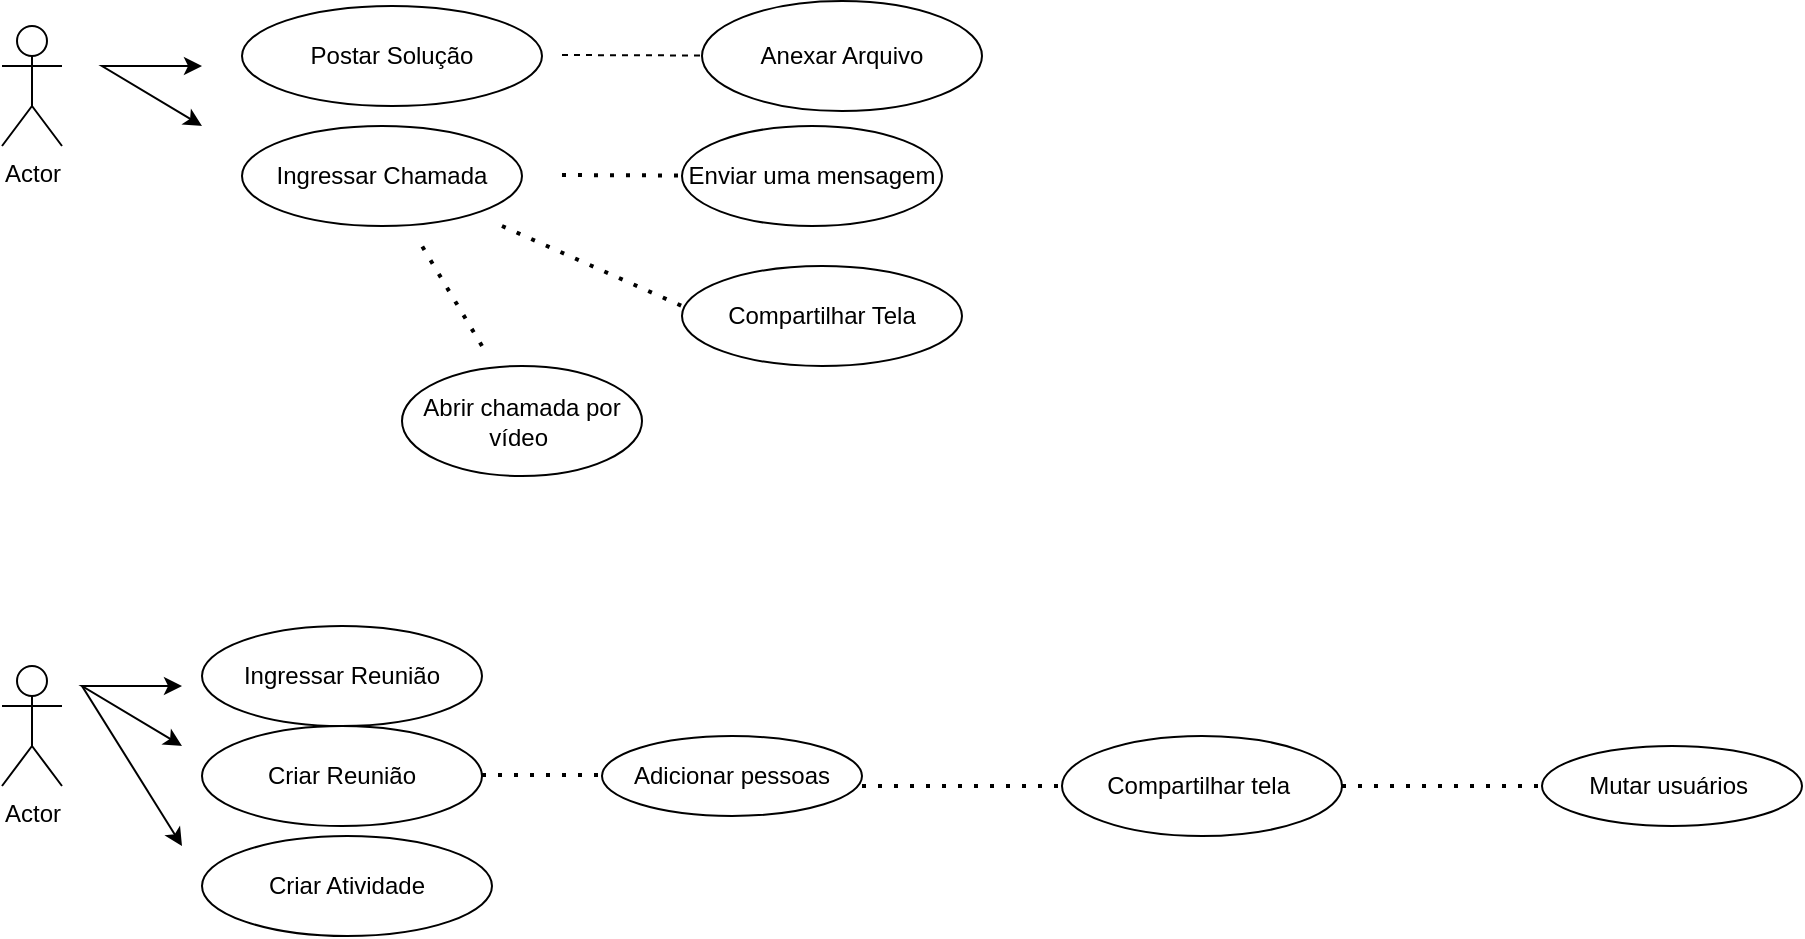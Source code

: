 <mxfile version="16.6.6" type="github">
  <diagram id="ev-IS49E887KY65rZzUE" name="Page-1">
    <mxGraphModel dx="1038" dy="547" grid="1" gridSize="10" guides="1" tooltips="1" connect="1" arrows="1" fold="1" page="1" pageScale="1" pageWidth="827" pageHeight="1169" math="0" shadow="0">
      <root>
        <mxCell id="0" />
        <mxCell id="1" parent="0" />
        <mxCell id="PeXdqCj9iYfmpQTanv59-1" value="Actor" style="shape=umlActor;verticalLabelPosition=bottom;verticalAlign=top;html=1;outlineConnect=0;" vertex="1" parent="1">
          <mxGeometry x="20" y="50" width="30" height="60" as="geometry" />
        </mxCell>
        <mxCell id="PeXdqCj9iYfmpQTanv59-6" value="" style="endArrow=classic;html=1;rounded=0;" edge="1" parent="1">
          <mxGeometry width="50" height="50" relative="1" as="geometry">
            <mxPoint x="70" y="70" as="sourcePoint" />
            <mxPoint x="120" y="70" as="targetPoint" />
          </mxGeometry>
        </mxCell>
        <mxCell id="PeXdqCj9iYfmpQTanv59-11" value="Postar Solução" style="ellipse;whiteSpace=wrap;html=1;" vertex="1" parent="1">
          <mxGeometry x="140" y="40" width="150" height="50" as="geometry" />
        </mxCell>
        <mxCell id="PeXdqCj9iYfmpQTanv59-13" value="" style="endArrow=classic;html=1;rounded=0;" edge="1" parent="1">
          <mxGeometry width="50" height="50" relative="1" as="geometry">
            <mxPoint x="80" y="70" as="sourcePoint" />
            <mxPoint x="120" y="100" as="targetPoint" />
            <Array as="points">
              <mxPoint x="70" y="70" />
            </Array>
          </mxGeometry>
        </mxCell>
        <mxCell id="PeXdqCj9iYfmpQTanv59-14" value="Ingressar Chamada" style="ellipse;whiteSpace=wrap;html=1;" vertex="1" parent="1">
          <mxGeometry x="140" y="100" width="140" height="50" as="geometry" />
        </mxCell>
        <mxCell id="PeXdqCj9iYfmpQTanv59-15" value="" style="endArrow=none;dashed=1;html=1;rounded=0;" edge="1" parent="1" target="PeXdqCj9iYfmpQTanv59-20">
          <mxGeometry width="50" height="50" relative="1" as="geometry">
            <mxPoint x="300" y="64.5" as="sourcePoint" />
            <mxPoint x="390" y="64.5" as="targetPoint" />
          </mxGeometry>
        </mxCell>
        <mxCell id="PeXdqCj9iYfmpQTanv59-20" value="Anexar Arquivo" style="ellipse;whiteSpace=wrap;html=1;" vertex="1" parent="1">
          <mxGeometry x="370" y="37.5" width="140" height="55" as="geometry" />
        </mxCell>
        <mxCell id="PeXdqCj9iYfmpQTanv59-38" value="" style="endArrow=none;dashed=1;html=1;dashPattern=1 3;strokeWidth=2;rounded=0;" edge="1" parent="1" target="PeXdqCj9iYfmpQTanv59-39">
          <mxGeometry width="50" height="50" relative="1" as="geometry">
            <mxPoint x="300" y="124.5" as="sourcePoint" />
            <mxPoint x="380" y="124.5" as="targetPoint" />
          </mxGeometry>
        </mxCell>
        <mxCell id="PeXdqCj9iYfmpQTanv59-39" value="Enviar uma mensagem" style="ellipse;whiteSpace=wrap;html=1;" vertex="1" parent="1">
          <mxGeometry x="360" y="100" width="130" height="50" as="geometry" />
        </mxCell>
        <mxCell id="PeXdqCj9iYfmpQTanv59-41" value="Abrir chamada por vídeo&amp;nbsp;" style="ellipse;whiteSpace=wrap;html=1;" vertex="1" parent="1">
          <mxGeometry x="220" y="220" width="120" height="55" as="geometry" />
        </mxCell>
        <mxCell id="PeXdqCj9iYfmpQTanv59-43" value="" style="endArrow=none;dashed=1;html=1;dashPattern=1 3;strokeWidth=2;rounded=0;" edge="1" parent="1">
          <mxGeometry width="50" height="50" relative="1" as="geometry">
            <mxPoint x="270" y="150" as="sourcePoint" />
            <mxPoint x="360" y="190" as="targetPoint" />
          </mxGeometry>
        </mxCell>
        <mxCell id="PeXdqCj9iYfmpQTanv59-44" value="Compartilhar Tela" style="ellipse;whiteSpace=wrap;html=1;" vertex="1" parent="1">
          <mxGeometry x="360" y="170" width="140" height="50" as="geometry" />
        </mxCell>
        <mxCell id="PeXdqCj9iYfmpQTanv59-47" value="Actor" style="shape=umlActor;verticalLabelPosition=bottom;verticalAlign=top;html=1;outlineConnect=0;" vertex="1" parent="1">
          <mxGeometry x="20" y="370" width="30" height="60" as="geometry" />
        </mxCell>
        <mxCell id="PeXdqCj9iYfmpQTanv59-48" value="" style="endArrow=classic;html=1;rounded=0;" edge="1" parent="1">
          <mxGeometry width="50" height="50" relative="1" as="geometry">
            <mxPoint x="60" y="380" as="sourcePoint" />
            <mxPoint x="110" y="380" as="targetPoint" />
          </mxGeometry>
        </mxCell>
        <mxCell id="PeXdqCj9iYfmpQTanv59-49" value="Ingressar Reunião" style="ellipse;whiteSpace=wrap;html=1;" vertex="1" parent="1">
          <mxGeometry x="120" y="350" width="140" height="50" as="geometry" />
        </mxCell>
        <mxCell id="PeXdqCj9iYfmpQTanv59-50" value="" style="endArrow=classic;html=1;rounded=0;" edge="1" parent="1">
          <mxGeometry width="50" height="50" relative="1" as="geometry">
            <mxPoint x="70" y="380" as="sourcePoint" />
            <mxPoint x="110" y="410" as="targetPoint" />
            <Array as="points">
              <mxPoint x="60" y="380" />
            </Array>
          </mxGeometry>
        </mxCell>
        <mxCell id="PeXdqCj9iYfmpQTanv59-51" value="Criar Reunião" style="ellipse;whiteSpace=wrap;html=1;" vertex="1" parent="1">
          <mxGeometry x="120" y="400" width="140" height="50" as="geometry" />
        </mxCell>
        <mxCell id="PeXdqCj9iYfmpQTanv59-54" value="Criar Atividade" style="ellipse;whiteSpace=wrap;html=1;" vertex="1" parent="1">
          <mxGeometry x="120" y="455" width="145" height="50" as="geometry" />
        </mxCell>
        <mxCell id="PeXdqCj9iYfmpQTanv59-55" value="Compartilhar tela&amp;nbsp;" style="ellipse;whiteSpace=wrap;html=1;" vertex="1" parent="1">
          <mxGeometry x="550" y="405" width="140" height="50" as="geometry" />
        </mxCell>
        <mxCell id="PeXdqCj9iYfmpQTanv59-60" value="" style="endArrow=none;dashed=1;html=1;dashPattern=1 3;strokeWidth=2;rounded=0;" edge="1" parent="1">
          <mxGeometry width="50" height="50" relative="1" as="geometry">
            <mxPoint x="260" y="424.5" as="sourcePoint" />
            <mxPoint x="330" y="424.5" as="targetPoint" />
          </mxGeometry>
        </mxCell>
        <mxCell id="PeXdqCj9iYfmpQTanv59-64" value="Mutar usuários&amp;nbsp;" style="ellipse;whiteSpace=wrap;html=1;" vertex="1" parent="1">
          <mxGeometry x="790" y="410" width="130" height="40" as="geometry" />
        </mxCell>
        <mxCell id="PeXdqCj9iYfmpQTanv59-67" value="Adicionar pessoas" style="ellipse;whiteSpace=wrap;html=1;" vertex="1" parent="1">
          <mxGeometry x="320" y="405" width="130" height="40" as="geometry" />
        </mxCell>
        <mxCell id="PeXdqCj9iYfmpQTanv59-69" value="" style="endArrow=none;dashed=1;html=1;dashPattern=1 3;strokeWidth=2;rounded=0;" edge="1" parent="1">
          <mxGeometry width="50" height="50" relative="1" as="geometry">
            <mxPoint x="260" y="210" as="sourcePoint" />
            <mxPoint x="230" y="160" as="targetPoint" />
          </mxGeometry>
        </mxCell>
        <mxCell id="PeXdqCj9iYfmpQTanv59-74" value="" style="endArrow=none;dashed=1;html=1;dashPattern=1 3;strokeWidth=2;rounded=0;entryX=0;entryY=0.5;entryDx=0;entryDy=0;exitX=1;exitY=0.625;exitDx=0;exitDy=0;exitPerimeter=0;" edge="1" parent="1" source="PeXdqCj9iYfmpQTanv59-67" target="PeXdqCj9iYfmpQTanv59-55">
          <mxGeometry width="50" height="50" relative="1" as="geometry">
            <mxPoint x="460" y="430" as="sourcePoint" />
            <mxPoint x="510" y="380" as="targetPoint" />
          </mxGeometry>
        </mxCell>
        <mxCell id="PeXdqCj9iYfmpQTanv59-76" value="" style="endArrow=none;dashed=1;html=1;dashPattern=1 3;strokeWidth=2;rounded=0;" edge="1" parent="1">
          <mxGeometry width="50" height="50" relative="1" as="geometry">
            <mxPoint x="690" y="430" as="sourcePoint" />
            <mxPoint x="790" y="430" as="targetPoint" />
          </mxGeometry>
        </mxCell>
        <mxCell id="PeXdqCj9iYfmpQTanv59-77" value="" style="endArrow=classic;html=1;rounded=0;" edge="1" parent="1">
          <mxGeometry width="50" height="50" relative="1" as="geometry">
            <mxPoint x="60" y="380" as="sourcePoint" />
            <mxPoint x="110" y="460" as="targetPoint" />
          </mxGeometry>
        </mxCell>
      </root>
    </mxGraphModel>
  </diagram>
</mxfile>

